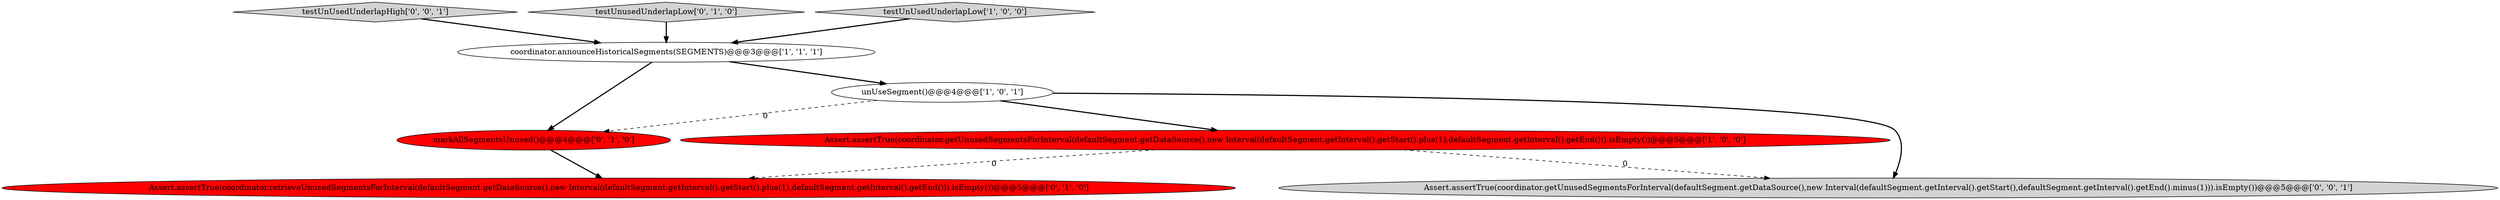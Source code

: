 digraph {
8 [style = filled, label = "testUnUsedUnderlapHigh['0', '0', '1']", fillcolor = lightgray, shape = diamond image = "AAA0AAABBB3BBB"];
1 [style = filled, label = "coordinator.announceHistoricalSegments(SEGMENTS)@@@3@@@['1', '1', '1']", fillcolor = white, shape = ellipse image = "AAA0AAABBB1BBB"];
6 [style = filled, label = "markAllSegmentsUnused()@@@4@@@['0', '1', '0']", fillcolor = red, shape = ellipse image = "AAA1AAABBB2BBB"];
3 [style = filled, label = "Assert.assertTrue(coordinator.getUnusedSegmentsForInterval(defaultSegment.getDataSource(),new Interval(defaultSegment.getInterval().getStart().plus(1),defaultSegment.getInterval().getEnd())).isEmpty())@@@5@@@['1', '0', '0']", fillcolor = red, shape = ellipse image = "AAA1AAABBB1BBB"];
2 [style = filled, label = "unUseSegment()@@@4@@@['1', '0', '1']", fillcolor = white, shape = ellipse image = "AAA0AAABBB1BBB"];
5 [style = filled, label = "testUnusedUnderlapLow['0', '1', '0']", fillcolor = lightgray, shape = diamond image = "AAA0AAABBB2BBB"];
0 [style = filled, label = "testUnUsedUnderlapLow['1', '0', '0']", fillcolor = lightgray, shape = diamond image = "AAA0AAABBB1BBB"];
4 [style = filled, label = "Assert.assertTrue(coordinator.retrieveUnusedSegmentsForInterval(defaultSegment.getDataSource(),new Interval(defaultSegment.getInterval().getStart().plus(1),defaultSegment.getInterval().getEnd())).isEmpty())@@@5@@@['0', '1', '0']", fillcolor = red, shape = ellipse image = "AAA1AAABBB2BBB"];
7 [style = filled, label = "Assert.assertTrue(coordinator.getUnusedSegmentsForInterval(defaultSegment.getDataSource(),new Interval(defaultSegment.getInterval().getStart(),defaultSegment.getInterval().getEnd().minus(1))).isEmpty())@@@5@@@['0', '0', '1']", fillcolor = lightgray, shape = ellipse image = "AAA0AAABBB3BBB"];
8->1 [style = bold, label=""];
6->4 [style = bold, label=""];
5->1 [style = bold, label=""];
1->2 [style = bold, label=""];
1->6 [style = bold, label=""];
2->7 [style = bold, label=""];
3->4 [style = dashed, label="0"];
3->7 [style = dashed, label="0"];
0->1 [style = bold, label=""];
2->3 [style = bold, label=""];
2->6 [style = dashed, label="0"];
}
